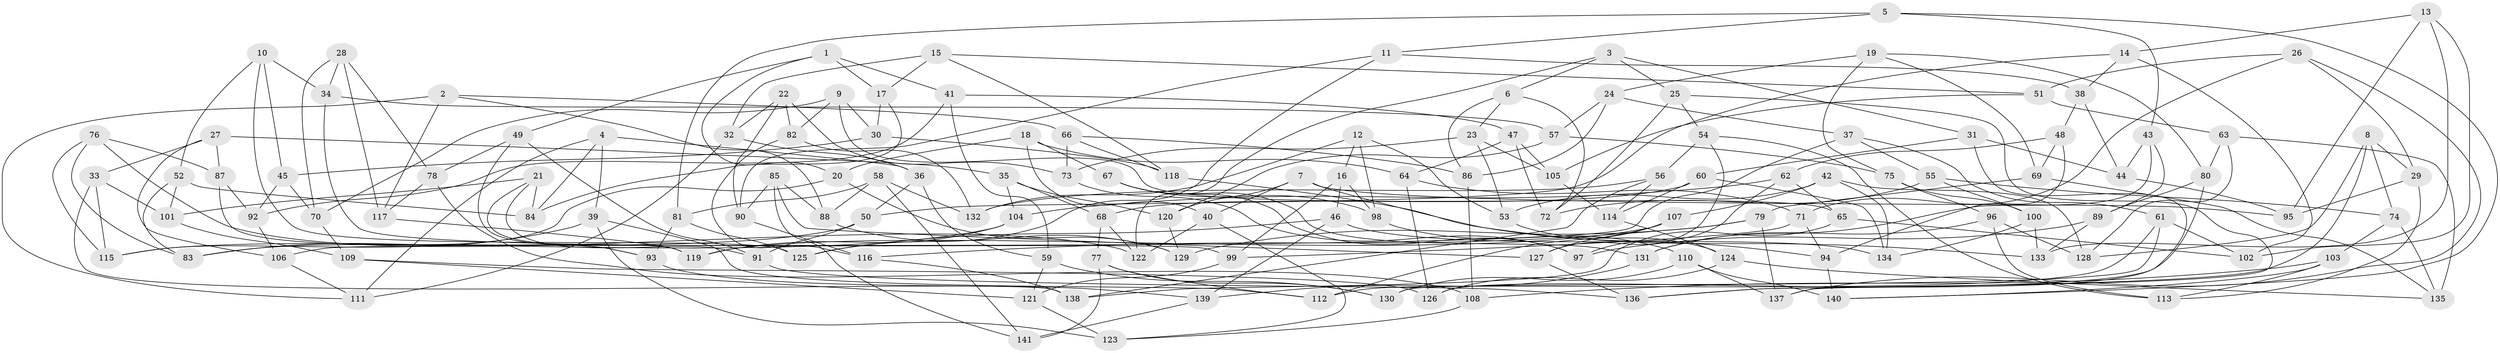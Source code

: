 // Generated by graph-tools (version 1.1) at 2025/57/03/09/25 04:57:47]
// undirected, 141 vertices, 282 edges
graph export_dot {
graph [start="1"]
  node [color=gray90,style=filled];
  1;
  2;
  3;
  4;
  5;
  6;
  7;
  8;
  9;
  10;
  11;
  12;
  13;
  14;
  15;
  16;
  17;
  18;
  19;
  20;
  21;
  22;
  23;
  24;
  25;
  26;
  27;
  28;
  29;
  30;
  31;
  32;
  33;
  34;
  35;
  36;
  37;
  38;
  39;
  40;
  41;
  42;
  43;
  44;
  45;
  46;
  47;
  48;
  49;
  50;
  51;
  52;
  53;
  54;
  55;
  56;
  57;
  58;
  59;
  60;
  61;
  62;
  63;
  64;
  65;
  66;
  67;
  68;
  69;
  70;
  71;
  72;
  73;
  74;
  75;
  76;
  77;
  78;
  79;
  80;
  81;
  82;
  83;
  84;
  85;
  86;
  87;
  88;
  89;
  90;
  91;
  92;
  93;
  94;
  95;
  96;
  97;
  98;
  99;
  100;
  101;
  102;
  103;
  104;
  105;
  106;
  107;
  108;
  109;
  110;
  111;
  112;
  113;
  114;
  115;
  116;
  117;
  118;
  119;
  120;
  121;
  122;
  123;
  124;
  125;
  126;
  127;
  128;
  129;
  130;
  131;
  132;
  133;
  134;
  135;
  136;
  137;
  138;
  139;
  140;
  141;
  1 -- 49;
  1 -- 17;
  1 -- 41;
  1 -- 20;
  2 -- 117;
  2 -- 111;
  2 -- 66;
  2 -- 88;
  3 -- 25;
  3 -- 122;
  3 -- 6;
  3 -- 31;
  4 -- 84;
  4 -- 39;
  4 -- 111;
  4 -- 36;
  5 -- 11;
  5 -- 81;
  5 -- 140;
  5 -- 43;
  6 -- 23;
  6 -- 72;
  6 -- 86;
  7 -- 40;
  7 -- 120;
  7 -- 95;
  7 -- 94;
  8 -- 29;
  8 -- 128;
  8 -- 136;
  8 -- 74;
  9 -- 70;
  9 -- 30;
  9 -- 82;
  9 -- 65;
  10 -- 34;
  10 -- 125;
  10 -- 52;
  10 -- 45;
  11 -- 90;
  11 -- 125;
  11 -- 38;
  12 -- 132;
  12 -- 16;
  12 -- 53;
  12 -- 98;
  13 -- 14;
  13 -- 95;
  13 -- 102;
  13 -- 133;
  14 -- 102;
  14 -- 50;
  14 -- 38;
  15 -- 51;
  15 -- 32;
  15 -- 17;
  15 -- 118;
  16 -- 98;
  16 -- 46;
  16 -- 99;
  17 -- 30;
  17 -- 84;
  18 -- 20;
  18 -- 64;
  18 -- 40;
  18 -- 67;
  19 -- 80;
  19 -- 69;
  19 -- 75;
  19 -- 24;
  20 -- 115;
  20 -- 129;
  21 -- 84;
  21 -- 101;
  21 -- 93;
  21 -- 91;
  22 -- 82;
  22 -- 90;
  22 -- 32;
  22 -- 73;
  23 -- 53;
  23 -- 105;
  23 -- 73;
  24 -- 86;
  24 -- 57;
  24 -- 37;
  25 -- 72;
  25 -- 137;
  25 -- 54;
  26 -- 51;
  26 -- 137;
  26 -- 29;
  26 -- 71;
  27 -- 33;
  27 -- 35;
  27 -- 87;
  27 -- 106;
  28 -- 70;
  28 -- 34;
  28 -- 78;
  28 -- 117;
  29 -- 113;
  29 -- 95;
  30 -- 45;
  30 -- 118;
  31 -- 136;
  31 -- 44;
  31 -- 60;
  32 -- 111;
  32 -- 36;
  33 -- 138;
  33 -- 101;
  33 -- 115;
  34 -- 99;
  34 -- 57;
  35 -- 104;
  35 -- 120;
  35 -- 68;
  36 -- 59;
  36 -- 50;
  37 -- 61;
  37 -- 55;
  37 -- 106;
  38 -- 44;
  38 -- 48;
  39 -- 112;
  39 -- 123;
  39 -- 83;
  40 -- 122;
  40 -- 123;
  41 -- 47;
  41 -- 59;
  41 -- 92;
  42 -- 134;
  42 -- 53;
  42 -- 107;
  42 -- 128;
  43 -- 89;
  43 -- 131;
  43 -- 44;
  44 -- 95;
  45 -- 92;
  45 -- 70;
  46 -- 125;
  46 -- 139;
  46 -- 134;
  47 -- 105;
  47 -- 72;
  47 -- 64;
  48 -- 94;
  48 -- 62;
  48 -- 69;
  49 -- 78;
  49 -- 91;
  49 -- 93;
  50 -- 83;
  50 -- 91;
  51 -- 63;
  51 -- 105;
  52 -- 84;
  52 -- 83;
  52 -- 101;
  53 -- 124;
  54 -- 113;
  54 -- 127;
  54 -- 56;
  55 -- 100;
  55 -- 72;
  55 -- 74;
  56 -- 138;
  56 -- 132;
  56 -- 114;
  57 -- 120;
  57 -- 75;
  58 -- 141;
  58 -- 132;
  58 -- 81;
  58 -- 88;
  59 -- 121;
  59 -- 130;
  60 -- 134;
  60 -- 68;
  60 -- 114;
  61 -- 112;
  61 -- 130;
  61 -- 102;
  62 -- 104;
  62 -- 65;
  62 -- 97;
  63 -- 80;
  63 -- 128;
  63 -- 135;
  64 -- 71;
  64 -- 126;
  65 -- 102;
  65 -- 138;
  66 -- 118;
  66 -- 73;
  66 -- 86;
  67 -- 97;
  67 -- 131;
  67 -- 98;
  68 -- 122;
  68 -- 77;
  69 -- 79;
  69 -- 135;
  70 -- 109;
  71 -- 99;
  71 -- 94;
  73 -- 97;
  74 -- 103;
  74 -- 135;
  75 -- 100;
  75 -- 96;
  76 -- 122;
  76 -- 83;
  76 -- 115;
  76 -- 87;
  77 -- 141;
  77 -- 130;
  77 -- 112;
  78 -- 117;
  78 -- 108;
  79 -- 129;
  79 -- 137;
  79 -- 116;
  80 -- 126;
  80 -- 89;
  81 -- 125;
  81 -- 93;
  82 -- 132;
  82 -- 116;
  85 -- 90;
  85 -- 88;
  85 -- 141;
  85 -- 127;
  86 -- 108;
  87 -- 119;
  87 -- 92;
  88 -- 129;
  89 -- 133;
  89 -- 97;
  90 -- 116;
  91 -- 136;
  92 -- 106;
  93 -- 139;
  94 -- 140;
  96 -- 128;
  96 -- 131;
  96 -- 113;
  98 -- 110;
  99 -- 121;
  100 -- 134;
  100 -- 133;
  101 -- 109;
  103 -- 113;
  103 -- 108;
  103 -- 140;
  104 -- 119;
  104 -- 115;
  105 -- 114;
  106 -- 111;
  107 -- 119;
  107 -- 112;
  107 -- 127;
  108 -- 123;
  109 -- 126;
  109 -- 121;
  110 -- 137;
  110 -- 130;
  110 -- 140;
  114 -- 124;
  116 -- 138;
  117 -- 119;
  118 -- 133;
  120 -- 129;
  121 -- 123;
  124 -- 135;
  124 -- 126;
  127 -- 136;
  131 -- 139;
  139 -- 141;
}
